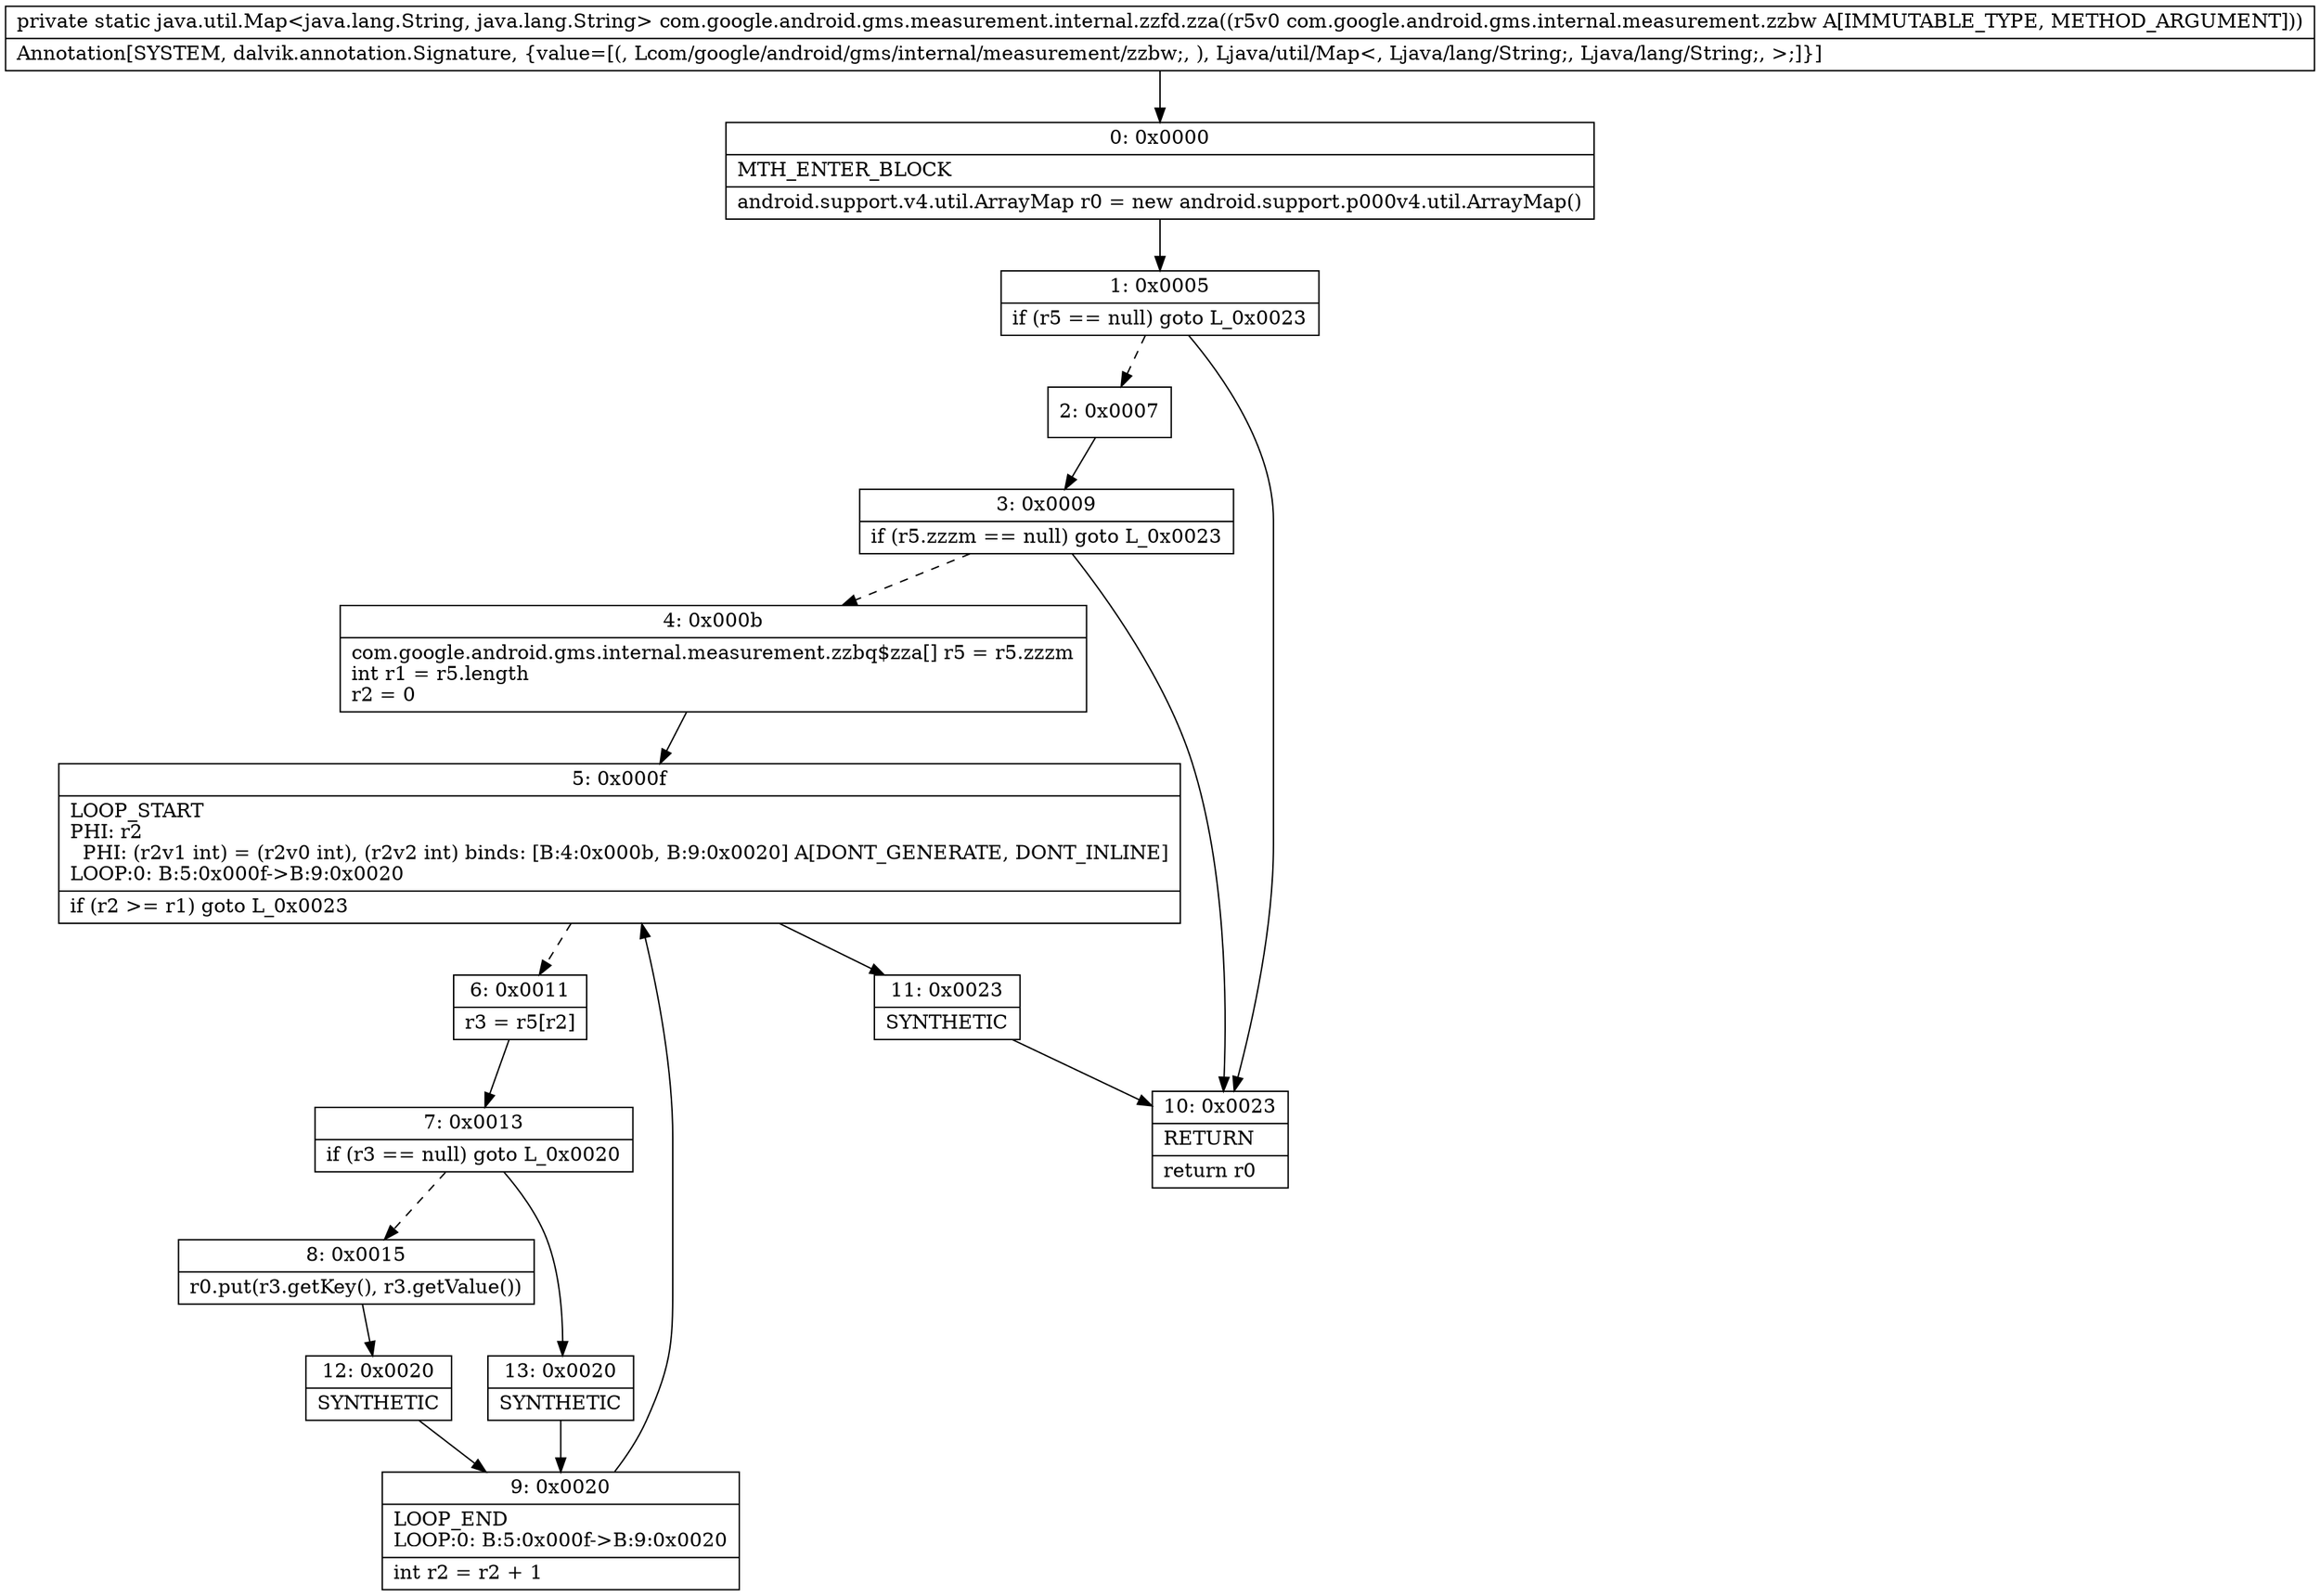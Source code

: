 digraph "CFG forcom.google.android.gms.measurement.internal.zzfd.zza(Lcom\/google\/android\/gms\/internal\/measurement\/zzbw;)Ljava\/util\/Map;" {
Node_0 [shape=record,label="{0\:\ 0x0000|MTH_ENTER_BLOCK\l|android.support.v4.util.ArrayMap r0 = new android.support.p000v4.util.ArrayMap()\l}"];
Node_1 [shape=record,label="{1\:\ 0x0005|if (r5 == null) goto L_0x0023\l}"];
Node_2 [shape=record,label="{2\:\ 0x0007}"];
Node_3 [shape=record,label="{3\:\ 0x0009|if (r5.zzzm == null) goto L_0x0023\l}"];
Node_4 [shape=record,label="{4\:\ 0x000b|com.google.android.gms.internal.measurement.zzbq$zza[] r5 = r5.zzzm\lint r1 = r5.length\lr2 = 0\l}"];
Node_5 [shape=record,label="{5\:\ 0x000f|LOOP_START\lPHI: r2 \l  PHI: (r2v1 int) = (r2v0 int), (r2v2 int) binds: [B:4:0x000b, B:9:0x0020] A[DONT_GENERATE, DONT_INLINE]\lLOOP:0: B:5:0x000f\-\>B:9:0x0020\l|if (r2 \>= r1) goto L_0x0023\l}"];
Node_6 [shape=record,label="{6\:\ 0x0011|r3 = r5[r2]\l}"];
Node_7 [shape=record,label="{7\:\ 0x0013|if (r3 == null) goto L_0x0020\l}"];
Node_8 [shape=record,label="{8\:\ 0x0015|r0.put(r3.getKey(), r3.getValue())\l}"];
Node_9 [shape=record,label="{9\:\ 0x0020|LOOP_END\lLOOP:0: B:5:0x000f\-\>B:9:0x0020\l|int r2 = r2 + 1\l}"];
Node_10 [shape=record,label="{10\:\ 0x0023|RETURN\l|return r0\l}"];
Node_11 [shape=record,label="{11\:\ 0x0023|SYNTHETIC\l}"];
Node_12 [shape=record,label="{12\:\ 0x0020|SYNTHETIC\l}"];
Node_13 [shape=record,label="{13\:\ 0x0020|SYNTHETIC\l}"];
MethodNode[shape=record,label="{private static java.util.Map\<java.lang.String, java.lang.String\> com.google.android.gms.measurement.internal.zzfd.zza((r5v0 com.google.android.gms.internal.measurement.zzbw A[IMMUTABLE_TYPE, METHOD_ARGUMENT]))  | Annotation[SYSTEM, dalvik.annotation.Signature, \{value=[(, Lcom\/google\/android\/gms\/internal\/measurement\/zzbw;, ), Ljava\/util\/Map\<, Ljava\/lang\/String;, Ljava\/lang\/String;, \>;]\}]\l}"];
MethodNode -> Node_0;
Node_0 -> Node_1;
Node_1 -> Node_2[style=dashed];
Node_1 -> Node_10;
Node_2 -> Node_3;
Node_3 -> Node_4[style=dashed];
Node_3 -> Node_10;
Node_4 -> Node_5;
Node_5 -> Node_6[style=dashed];
Node_5 -> Node_11;
Node_6 -> Node_7;
Node_7 -> Node_8[style=dashed];
Node_7 -> Node_13;
Node_8 -> Node_12;
Node_9 -> Node_5;
Node_11 -> Node_10;
Node_12 -> Node_9;
Node_13 -> Node_9;
}

